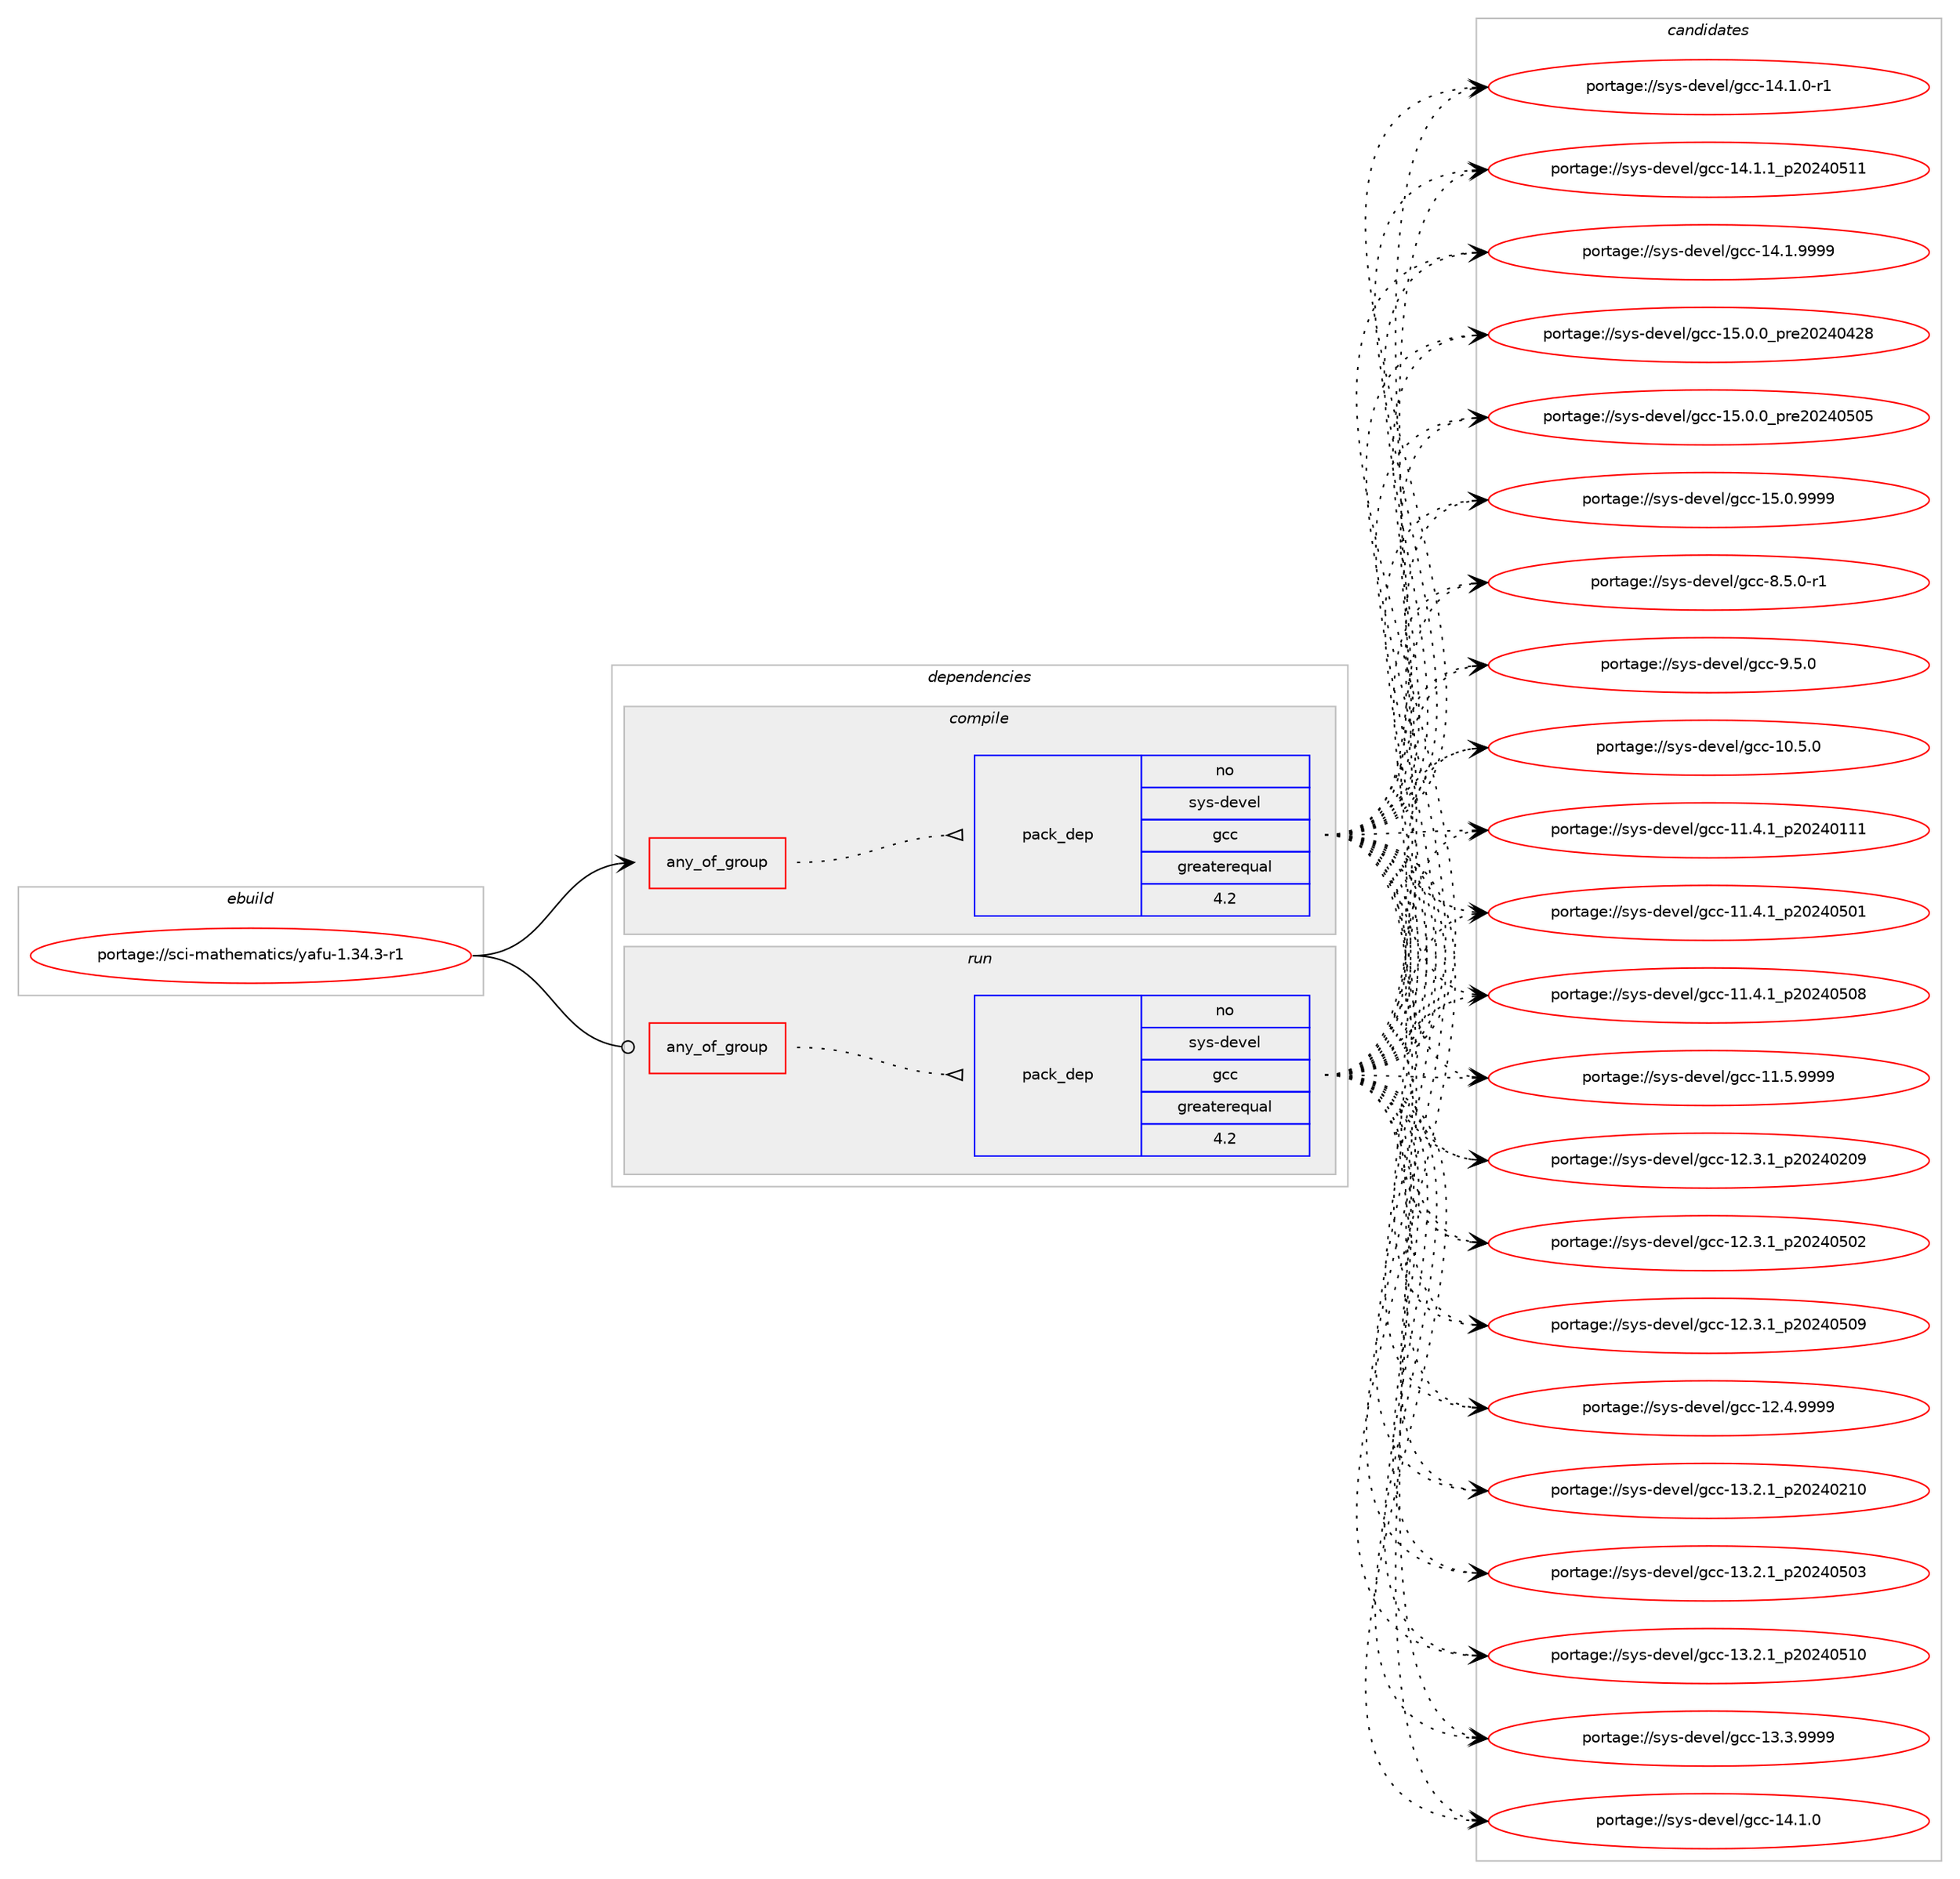 digraph prolog {

# *************
# Graph options
# *************

newrank=true;
concentrate=true;
compound=true;
graph [rankdir=LR,fontname=Helvetica,fontsize=10,ranksep=1.5];#, ranksep=2.5, nodesep=0.2];
edge  [arrowhead=vee];
node  [fontname=Helvetica,fontsize=10];

# **********
# The ebuild
# **********

subgraph cluster_leftcol {
color=gray;
rank=same;
label=<<i>ebuild</i>>;
id [label="portage://sci-mathematics/yafu-1.34.3-r1", color=red, width=4, href="../sci-mathematics/yafu-1.34.3-r1.svg"];
}

# ****************
# The dependencies
# ****************

subgraph cluster_midcol {
color=gray;
label=<<i>dependencies</i>>;
subgraph cluster_compile {
fillcolor="#eeeeee";
style=filled;
label=<<i>compile</i>>;
subgraph any25 {
dependency1321 [label=<<TABLE BORDER="0" CELLBORDER="1" CELLSPACING="0" CELLPADDING="4"><TR><TD CELLPADDING="10">any_of_group</TD></TR></TABLE>>, shape=none, color=red];subgraph pack405 {
dependency1322 [label=<<TABLE BORDER="0" CELLBORDER="1" CELLSPACING="0" CELLPADDING="4" WIDTH="220"><TR><TD ROWSPAN="6" CELLPADDING="30">pack_dep</TD></TR><TR><TD WIDTH="110">no</TD></TR><TR><TD>sys-devel</TD></TR><TR><TD>gcc</TD></TR><TR><TD>greaterequal</TD></TR><TR><TD>4.2</TD></TR></TABLE>>, shape=none, color=blue];
}
dependency1321:e -> dependency1322:w [weight=20,style="dotted",arrowhead="oinv"];
# *** BEGIN UNKNOWN DEPENDENCY TYPE (TODO) ***
# dependency1321 -> package_dependency(portage://sci-mathematics/yafu-1.34.3-r1,install,no,sys-devel,clang-runtime,none,[,,],any_different_slot,[use(enable(openmp),none)])
# *** END UNKNOWN DEPENDENCY TYPE (TODO) ***

}
id:e -> dependency1321:w [weight=20,style="solid",arrowhead="vee"];
# *** BEGIN UNKNOWN DEPENDENCY TYPE (TODO) ***
# id -> package_dependency(portage://sci-mathematics/yafu-1.34.3-r1,install,no,dev-libs,gmp,none,[,,],[slot(0),equal],[])
# *** END UNKNOWN DEPENDENCY TYPE (TODO) ***

# *** BEGIN UNKNOWN DEPENDENCY TYPE (TODO) ***
# id -> package_dependency(portage://sci-mathematics/yafu-1.34.3-r1,install,no,sci-mathematics,gmp-ecm,none,[,,],[],[])
# *** END UNKNOWN DEPENDENCY TYPE (TODO) ***

}
subgraph cluster_compileandrun {
fillcolor="#eeeeee";
style=filled;
label=<<i>compile and run</i>>;
}
subgraph cluster_run {
fillcolor="#eeeeee";
style=filled;
label=<<i>run</i>>;
subgraph any26 {
dependency1323 [label=<<TABLE BORDER="0" CELLBORDER="1" CELLSPACING="0" CELLPADDING="4"><TR><TD CELLPADDING="10">any_of_group</TD></TR></TABLE>>, shape=none, color=red];subgraph pack406 {
dependency1324 [label=<<TABLE BORDER="0" CELLBORDER="1" CELLSPACING="0" CELLPADDING="4" WIDTH="220"><TR><TD ROWSPAN="6" CELLPADDING="30">pack_dep</TD></TR><TR><TD WIDTH="110">no</TD></TR><TR><TD>sys-devel</TD></TR><TR><TD>gcc</TD></TR><TR><TD>greaterequal</TD></TR><TR><TD>4.2</TD></TR></TABLE>>, shape=none, color=blue];
}
dependency1323:e -> dependency1324:w [weight=20,style="dotted",arrowhead="oinv"];
# *** BEGIN UNKNOWN DEPENDENCY TYPE (TODO) ***
# dependency1323 -> package_dependency(portage://sci-mathematics/yafu-1.34.3-r1,run,no,sys-devel,clang-runtime,none,[,,],any_different_slot,[use(enable(openmp),none)])
# *** END UNKNOWN DEPENDENCY TYPE (TODO) ***

}
id:e -> dependency1323:w [weight=20,style="solid",arrowhead="odot"];
# *** BEGIN UNKNOWN DEPENDENCY TYPE (TODO) ***
# id -> package_dependency(portage://sci-mathematics/yafu-1.34.3-r1,run,no,dev-libs,gmp,none,[,,],[slot(0),equal],[])
# *** END UNKNOWN DEPENDENCY TYPE (TODO) ***

# *** BEGIN UNKNOWN DEPENDENCY TYPE (TODO) ***
# id -> package_dependency(portage://sci-mathematics/yafu-1.34.3-r1,run,no,sci-mathematics,gmp-ecm,none,[,,],[],[])
# *** END UNKNOWN DEPENDENCY TYPE (TODO) ***

}
}

# **************
# The candidates
# **************

subgraph cluster_choices {
rank=same;
color=gray;
label=<<i>candidates</i>>;

subgraph choice405 {
color=black;
nodesep=1;
choice1151211154510010111810110847103999945494846534648 [label="portage://sys-devel/gcc-10.5.0", color=red, width=4,href="../sys-devel/gcc-10.5.0.svg"];
choice1151211154510010111810110847103999945494946524649951125048505248494949 [label="portage://sys-devel/gcc-11.4.1_p20240111", color=red, width=4,href="../sys-devel/gcc-11.4.1_p20240111.svg"];
choice1151211154510010111810110847103999945494946524649951125048505248534849 [label="portage://sys-devel/gcc-11.4.1_p20240501", color=red, width=4,href="../sys-devel/gcc-11.4.1_p20240501.svg"];
choice1151211154510010111810110847103999945494946524649951125048505248534856 [label="portage://sys-devel/gcc-11.4.1_p20240508", color=red, width=4,href="../sys-devel/gcc-11.4.1_p20240508.svg"];
choice1151211154510010111810110847103999945494946534657575757 [label="portage://sys-devel/gcc-11.5.9999", color=red, width=4,href="../sys-devel/gcc-11.5.9999.svg"];
choice1151211154510010111810110847103999945495046514649951125048505248504857 [label="portage://sys-devel/gcc-12.3.1_p20240209", color=red, width=4,href="../sys-devel/gcc-12.3.1_p20240209.svg"];
choice1151211154510010111810110847103999945495046514649951125048505248534850 [label="portage://sys-devel/gcc-12.3.1_p20240502", color=red, width=4,href="../sys-devel/gcc-12.3.1_p20240502.svg"];
choice1151211154510010111810110847103999945495046514649951125048505248534857 [label="portage://sys-devel/gcc-12.3.1_p20240509", color=red, width=4,href="../sys-devel/gcc-12.3.1_p20240509.svg"];
choice1151211154510010111810110847103999945495046524657575757 [label="portage://sys-devel/gcc-12.4.9999", color=red, width=4,href="../sys-devel/gcc-12.4.9999.svg"];
choice1151211154510010111810110847103999945495146504649951125048505248504948 [label="portage://sys-devel/gcc-13.2.1_p20240210", color=red, width=4,href="../sys-devel/gcc-13.2.1_p20240210.svg"];
choice1151211154510010111810110847103999945495146504649951125048505248534851 [label="portage://sys-devel/gcc-13.2.1_p20240503", color=red, width=4,href="../sys-devel/gcc-13.2.1_p20240503.svg"];
choice1151211154510010111810110847103999945495146504649951125048505248534948 [label="portage://sys-devel/gcc-13.2.1_p20240510", color=red, width=4,href="../sys-devel/gcc-13.2.1_p20240510.svg"];
choice1151211154510010111810110847103999945495146514657575757 [label="portage://sys-devel/gcc-13.3.9999", color=red, width=4,href="../sys-devel/gcc-13.3.9999.svg"];
choice1151211154510010111810110847103999945495246494648 [label="portage://sys-devel/gcc-14.1.0", color=red, width=4,href="../sys-devel/gcc-14.1.0.svg"];
choice11512111545100101118101108471039999454952464946484511449 [label="portage://sys-devel/gcc-14.1.0-r1", color=red, width=4,href="../sys-devel/gcc-14.1.0-r1.svg"];
choice1151211154510010111810110847103999945495246494649951125048505248534949 [label="portage://sys-devel/gcc-14.1.1_p20240511", color=red, width=4,href="../sys-devel/gcc-14.1.1_p20240511.svg"];
choice1151211154510010111810110847103999945495246494657575757 [label="portage://sys-devel/gcc-14.1.9999", color=red, width=4,href="../sys-devel/gcc-14.1.9999.svg"];
choice1151211154510010111810110847103999945495346484648951121141015048505248525056 [label="portage://sys-devel/gcc-15.0.0_pre20240428", color=red, width=4,href="../sys-devel/gcc-15.0.0_pre20240428.svg"];
choice1151211154510010111810110847103999945495346484648951121141015048505248534853 [label="portage://sys-devel/gcc-15.0.0_pre20240505", color=red, width=4,href="../sys-devel/gcc-15.0.0_pre20240505.svg"];
choice1151211154510010111810110847103999945495346484657575757 [label="portage://sys-devel/gcc-15.0.9999", color=red, width=4,href="../sys-devel/gcc-15.0.9999.svg"];
choice115121115451001011181011084710399994556465346484511449 [label="portage://sys-devel/gcc-8.5.0-r1", color=red, width=4,href="../sys-devel/gcc-8.5.0-r1.svg"];
choice11512111545100101118101108471039999455746534648 [label="portage://sys-devel/gcc-9.5.0", color=red, width=4,href="../sys-devel/gcc-9.5.0.svg"];
dependency1322:e -> choice1151211154510010111810110847103999945494846534648:w [style=dotted,weight="100"];
dependency1322:e -> choice1151211154510010111810110847103999945494946524649951125048505248494949:w [style=dotted,weight="100"];
dependency1322:e -> choice1151211154510010111810110847103999945494946524649951125048505248534849:w [style=dotted,weight="100"];
dependency1322:e -> choice1151211154510010111810110847103999945494946524649951125048505248534856:w [style=dotted,weight="100"];
dependency1322:e -> choice1151211154510010111810110847103999945494946534657575757:w [style=dotted,weight="100"];
dependency1322:e -> choice1151211154510010111810110847103999945495046514649951125048505248504857:w [style=dotted,weight="100"];
dependency1322:e -> choice1151211154510010111810110847103999945495046514649951125048505248534850:w [style=dotted,weight="100"];
dependency1322:e -> choice1151211154510010111810110847103999945495046514649951125048505248534857:w [style=dotted,weight="100"];
dependency1322:e -> choice1151211154510010111810110847103999945495046524657575757:w [style=dotted,weight="100"];
dependency1322:e -> choice1151211154510010111810110847103999945495146504649951125048505248504948:w [style=dotted,weight="100"];
dependency1322:e -> choice1151211154510010111810110847103999945495146504649951125048505248534851:w [style=dotted,weight="100"];
dependency1322:e -> choice1151211154510010111810110847103999945495146504649951125048505248534948:w [style=dotted,weight="100"];
dependency1322:e -> choice1151211154510010111810110847103999945495146514657575757:w [style=dotted,weight="100"];
dependency1322:e -> choice1151211154510010111810110847103999945495246494648:w [style=dotted,weight="100"];
dependency1322:e -> choice11512111545100101118101108471039999454952464946484511449:w [style=dotted,weight="100"];
dependency1322:e -> choice1151211154510010111810110847103999945495246494649951125048505248534949:w [style=dotted,weight="100"];
dependency1322:e -> choice1151211154510010111810110847103999945495246494657575757:w [style=dotted,weight="100"];
dependency1322:e -> choice1151211154510010111810110847103999945495346484648951121141015048505248525056:w [style=dotted,weight="100"];
dependency1322:e -> choice1151211154510010111810110847103999945495346484648951121141015048505248534853:w [style=dotted,weight="100"];
dependency1322:e -> choice1151211154510010111810110847103999945495346484657575757:w [style=dotted,weight="100"];
dependency1322:e -> choice115121115451001011181011084710399994556465346484511449:w [style=dotted,weight="100"];
dependency1322:e -> choice11512111545100101118101108471039999455746534648:w [style=dotted,weight="100"];
}
subgraph choice406 {
color=black;
nodesep=1;
choice1151211154510010111810110847103999945494846534648 [label="portage://sys-devel/gcc-10.5.0", color=red, width=4,href="../sys-devel/gcc-10.5.0.svg"];
choice1151211154510010111810110847103999945494946524649951125048505248494949 [label="portage://sys-devel/gcc-11.4.1_p20240111", color=red, width=4,href="../sys-devel/gcc-11.4.1_p20240111.svg"];
choice1151211154510010111810110847103999945494946524649951125048505248534849 [label="portage://sys-devel/gcc-11.4.1_p20240501", color=red, width=4,href="../sys-devel/gcc-11.4.1_p20240501.svg"];
choice1151211154510010111810110847103999945494946524649951125048505248534856 [label="portage://sys-devel/gcc-11.4.1_p20240508", color=red, width=4,href="../sys-devel/gcc-11.4.1_p20240508.svg"];
choice1151211154510010111810110847103999945494946534657575757 [label="portage://sys-devel/gcc-11.5.9999", color=red, width=4,href="../sys-devel/gcc-11.5.9999.svg"];
choice1151211154510010111810110847103999945495046514649951125048505248504857 [label="portage://sys-devel/gcc-12.3.1_p20240209", color=red, width=4,href="../sys-devel/gcc-12.3.1_p20240209.svg"];
choice1151211154510010111810110847103999945495046514649951125048505248534850 [label="portage://sys-devel/gcc-12.3.1_p20240502", color=red, width=4,href="../sys-devel/gcc-12.3.1_p20240502.svg"];
choice1151211154510010111810110847103999945495046514649951125048505248534857 [label="portage://sys-devel/gcc-12.3.1_p20240509", color=red, width=4,href="../sys-devel/gcc-12.3.1_p20240509.svg"];
choice1151211154510010111810110847103999945495046524657575757 [label="portage://sys-devel/gcc-12.4.9999", color=red, width=4,href="../sys-devel/gcc-12.4.9999.svg"];
choice1151211154510010111810110847103999945495146504649951125048505248504948 [label="portage://sys-devel/gcc-13.2.1_p20240210", color=red, width=4,href="../sys-devel/gcc-13.2.1_p20240210.svg"];
choice1151211154510010111810110847103999945495146504649951125048505248534851 [label="portage://sys-devel/gcc-13.2.1_p20240503", color=red, width=4,href="../sys-devel/gcc-13.2.1_p20240503.svg"];
choice1151211154510010111810110847103999945495146504649951125048505248534948 [label="portage://sys-devel/gcc-13.2.1_p20240510", color=red, width=4,href="../sys-devel/gcc-13.2.1_p20240510.svg"];
choice1151211154510010111810110847103999945495146514657575757 [label="portage://sys-devel/gcc-13.3.9999", color=red, width=4,href="../sys-devel/gcc-13.3.9999.svg"];
choice1151211154510010111810110847103999945495246494648 [label="portage://sys-devel/gcc-14.1.0", color=red, width=4,href="../sys-devel/gcc-14.1.0.svg"];
choice11512111545100101118101108471039999454952464946484511449 [label="portage://sys-devel/gcc-14.1.0-r1", color=red, width=4,href="../sys-devel/gcc-14.1.0-r1.svg"];
choice1151211154510010111810110847103999945495246494649951125048505248534949 [label="portage://sys-devel/gcc-14.1.1_p20240511", color=red, width=4,href="../sys-devel/gcc-14.1.1_p20240511.svg"];
choice1151211154510010111810110847103999945495246494657575757 [label="portage://sys-devel/gcc-14.1.9999", color=red, width=4,href="../sys-devel/gcc-14.1.9999.svg"];
choice1151211154510010111810110847103999945495346484648951121141015048505248525056 [label="portage://sys-devel/gcc-15.0.0_pre20240428", color=red, width=4,href="../sys-devel/gcc-15.0.0_pre20240428.svg"];
choice1151211154510010111810110847103999945495346484648951121141015048505248534853 [label="portage://sys-devel/gcc-15.0.0_pre20240505", color=red, width=4,href="../sys-devel/gcc-15.0.0_pre20240505.svg"];
choice1151211154510010111810110847103999945495346484657575757 [label="portage://sys-devel/gcc-15.0.9999", color=red, width=4,href="../sys-devel/gcc-15.0.9999.svg"];
choice115121115451001011181011084710399994556465346484511449 [label="portage://sys-devel/gcc-8.5.0-r1", color=red, width=4,href="../sys-devel/gcc-8.5.0-r1.svg"];
choice11512111545100101118101108471039999455746534648 [label="portage://sys-devel/gcc-9.5.0", color=red, width=4,href="../sys-devel/gcc-9.5.0.svg"];
dependency1324:e -> choice1151211154510010111810110847103999945494846534648:w [style=dotted,weight="100"];
dependency1324:e -> choice1151211154510010111810110847103999945494946524649951125048505248494949:w [style=dotted,weight="100"];
dependency1324:e -> choice1151211154510010111810110847103999945494946524649951125048505248534849:w [style=dotted,weight="100"];
dependency1324:e -> choice1151211154510010111810110847103999945494946524649951125048505248534856:w [style=dotted,weight="100"];
dependency1324:e -> choice1151211154510010111810110847103999945494946534657575757:w [style=dotted,weight="100"];
dependency1324:e -> choice1151211154510010111810110847103999945495046514649951125048505248504857:w [style=dotted,weight="100"];
dependency1324:e -> choice1151211154510010111810110847103999945495046514649951125048505248534850:w [style=dotted,weight="100"];
dependency1324:e -> choice1151211154510010111810110847103999945495046514649951125048505248534857:w [style=dotted,weight="100"];
dependency1324:e -> choice1151211154510010111810110847103999945495046524657575757:w [style=dotted,weight="100"];
dependency1324:e -> choice1151211154510010111810110847103999945495146504649951125048505248504948:w [style=dotted,weight="100"];
dependency1324:e -> choice1151211154510010111810110847103999945495146504649951125048505248534851:w [style=dotted,weight="100"];
dependency1324:e -> choice1151211154510010111810110847103999945495146504649951125048505248534948:w [style=dotted,weight="100"];
dependency1324:e -> choice1151211154510010111810110847103999945495146514657575757:w [style=dotted,weight="100"];
dependency1324:e -> choice1151211154510010111810110847103999945495246494648:w [style=dotted,weight="100"];
dependency1324:e -> choice11512111545100101118101108471039999454952464946484511449:w [style=dotted,weight="100"];
dependency1324:e -> choice1151211154510010111810110847103999945495246494649951125048505248534949:w [style=dotted,weight="100"];
dependency1324:e -> choice1151211154510010111810110847103999945495246494657575757:w [style=dotted,weight="100"];
dependency1324:e -> choice1151211154510010111810110847103999945495346484648951121141015048505248525056:w [style=dotted,weight="100"];
dependency1324:e -> choice1151211154510010111810110847103999945495346484648951121141015048505248534853:w [style=dotted,weight="100"];
dependency1324:e -> choice1151211154510010111810110847103999945495346484657575757:w [style=dotted,weight="100"];
dependency1324:e -> choice115121115451001011181011084710399994556465346484511449:w [style=dotted,weight="100"];
dependency1324:e -> choice11512111545100101118101108471039999455746534648:w [style=dotted,weight="100"];
}
}

}
